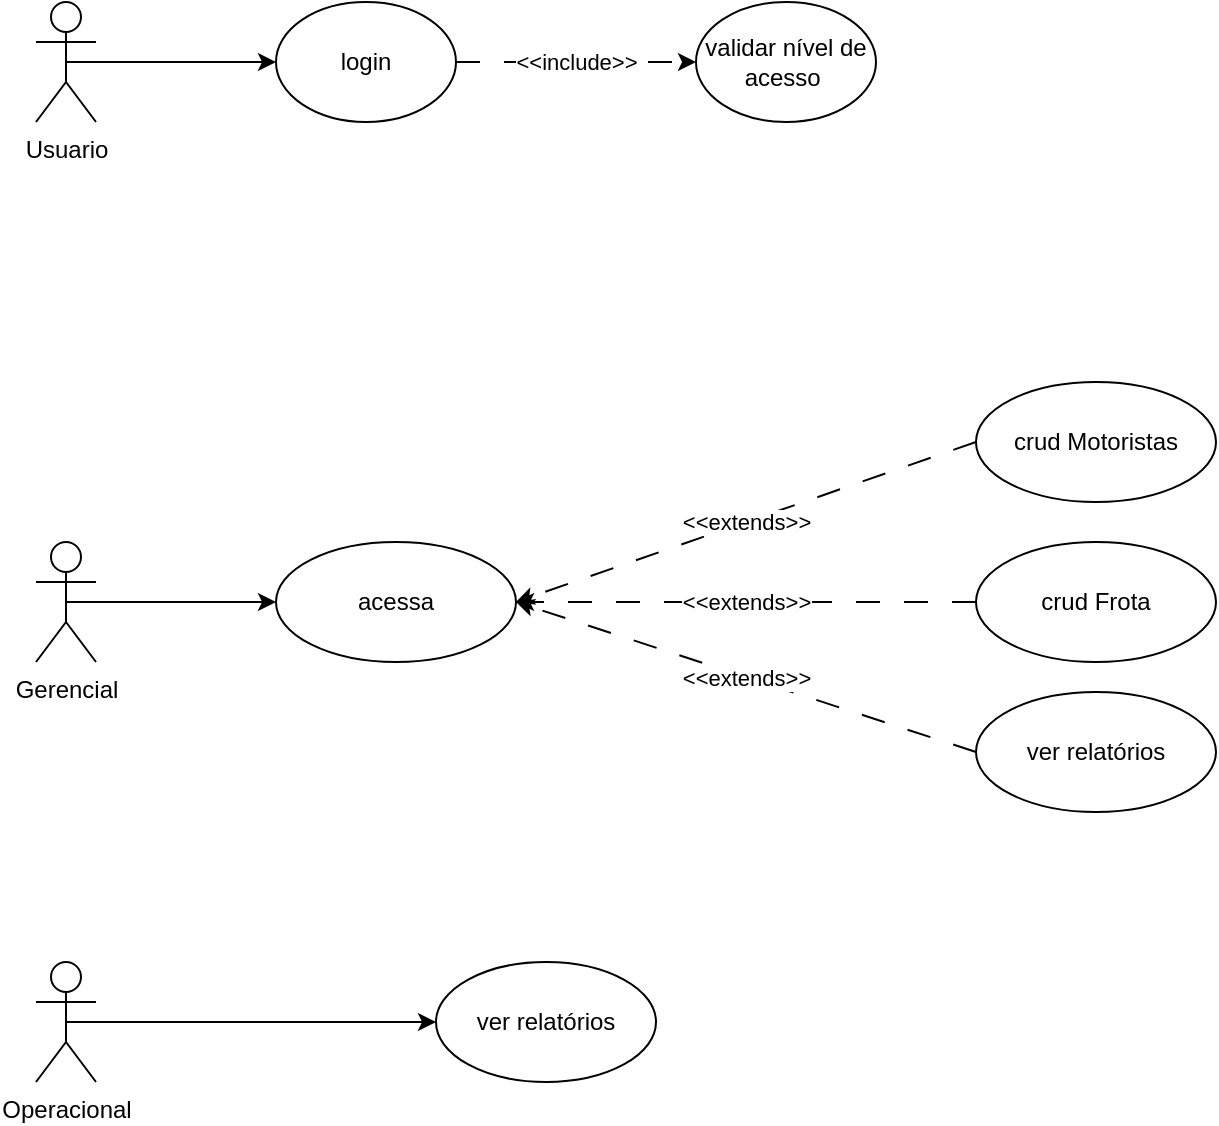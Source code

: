 <mxfile version="20.8.20" type="device"><diagram id="_b2aS51BppjVqBwr8Z1S" name="Página-1"><mxGraphModel dx="2390" dy="1327" grid="1" gridSize="10" guides="1" tooltips="1" connect="1" arrows="1" fold="1" page="1" pageScale="1" pageWidth="827" pageHeight="1169" math="0" shadow="0"><root><mxCell id="0"/><mxCell id="1" parent="0"/><mxCell id="RRIhrT7h4oRAPHZsKovf-1" value="Usuario" style="shape=umlActor;verticalLabelPosition=bottom;verticalAlign=top;html=1;outlineConnect=0;" parent="1" vertex="1"><mxGeometry x="60" y="150" width="30" height="60" as="geometry"/></mxCell><mxCell id="RRIhrT7h4oRAPHZsKovf-4" value="" style="endArrow=classic;html=1;rounded=0;exitX=0.5;exitY=0.5;exitDx=0;exitDy=0;exitPerimeter=0;entryX=0;entryY=0.5;entryDx=0;entryDy=0;" parent="1" source="RRIhrT7h4oRAPHZsKovf-1" target="RRIhrT7h4oRAPHZsKovf-21" edge="1"><mxGeometry width="50" height="50" relative="1" as="geometry"><mxPoint x="140" y="310" as="sourcePoint"/><mxPoint x="180" y="180" as="targetPoint"/></mxGeometry></mxCell><mxCell id="RRIhrT7h4oRAPHZsKovf-21" value="login" style="ellipse;whiteSpace=wrap;html=1;" parent="1" vertex="1"><mxGeometry x="180" y="150" width="90" height="60" as="geometry"/></mxCell><mxCell id="QT1ZhsxaookqSW05U0Gr-1" value="validar nível de acesso&amp;nbsp;" style="ellipse;whiteSpace=wrap;html=1;" vertex="1" parent="1"><mxGeometry x="390" y="150" width="90" height="60" as="geometry"/></mxCell><mxCell id="QT1ZhsxaookqSW05U0Gr-2" value="" style="endArrow=classic;html=1;rounded=0;dashed=1;dashPattern=12 12;exitX=1;exitY=0.5;exitDx=0;exitDy=0;entryX=0;entryY=0.5;entryDx=0;entryDy=0;" edge="1" parent="1" source="RRIhrT7h4oRAPHZsKovf-21" target="QT1ZhsxaookqSW05U0Gr-1"><mxGeometry relative="1" as="geometry"><mxPoint x="360" y="410" as="sourcePoint"/><mxPoint x="320" y="180" as="targetPoint"/></mxGeometry></mxCell><mxCell id="QT1ZhsxaookqSW05U0Gr-3" value="&amp;lt;&amp;lt;include&amp;gt;&amp;gt;" style="edgeLabel;resizable=0;html=1;align=center;verticalAlign=middle;" connectable="0" vertex="1" parent="QT1ZhsxaookqSW05U0Gr-2"><mxGeometry relative="1" as="geometry"/></mxCell><mxCell id="QT1ZhsxaookqSW05U0Gr-8" value="Gerencial" style="shape=umlActor;verticalLabelPosition=bottom;verticalAlign=top;html=1;outlineConnect=0;" vertex="1" parent="1"><mxGeometry x="60" y="420" width="30" height="60" as="geometry"/></mxCell><mxCell id="QT1ZhsxaookqSW05U0Gr-23" value="Operacional" style="shape=umlActor;verticalLabelPosition=bottom;verticalAlign=top;html=1;outlineConnect=0;" vertex="1" parent="1"><mxGeometry x="60" y="630" width="30" height="60" as="geometry"/></mxCell><mxCell id="QT1ZhsxaookqSW05U0Gr-24" value="" style="endArrow=classic;html=1;rounded=0;exitX=0.5;exitY=0.5;exitDx=0;exitDy=0;exitPerimeter=0;entryX=0;entryY=0.5;entryDx=0;entryDy=0;" edge="1" parent="1" source="QT1ZhsxaookqSW05U0Gr-23" target="QT1ZhsxaookqSW05U0Gr-32"><mxGeometry width="50" height="50" relative="1" as="geometry"><mxPoint x="157" y="790" as="sourcePoint"/><mxPoint x="200" y="660" as="targetPoint"/></mxGeometry></mxCell><mxCell id="QT1ZhsxaookqSW05U0Gr-32" value="ver relatórios" style="ellipse;whiteSpace=wrap;html=1;" vertex="1" parent="1"><mxGeometry x="260" y="630" width="110" height="60" as="geometry"/></mxCell><mxCell id="QT1ZhsxaookqSW05U0Gr-41" value="crud Motoristas" style="ellipse;whiteSpace=wrap;html=1;" vertex="1" parent="1"><mxGeometry x="530" y="340" width="120" height="60" as="geometry"/></mxCell><mxCell id="QT1ZhsxaookqSW05U0Gr-44" value="crud Frota" style="ellipse;whiteSpace=wrap;html=1;" vertex="1" parent="1"><mxGeometry x="530" y="420" width="120" height="60" as="geometry"/></mxCell><mxCell id="QT1ZhsxaookqSW05U0Gr-59" value="ver relatórios" style="ellipse;whiteSpace=wrap;html=1;" vertex="1" parent="1"><mxGeometry x="530" y="495" width="120" height="60" as="geometry"/></mxCell><mxCell id="QT1ZhsxaookqSW05U0Gr-67" value="" style="endArrow=classic;html=1;rounded=0;exitX=0.5;exitY=0.5;exitDx=0;exitDy=0;exitPerimeter=0;entryX=0;entryY=0.5;entryDx=0;entryDy=0;" edge="1" parent="1" source="QT1ZhsxaookqSW05U0Gr-8" target="QT1ZhsxaookqSW05U0Gr-68"><mxGeometry width="50" height="50" relative="1" as="geometry"><mxPoint x="120" y="460" as="sourcePoint"/><mxPoint x="220" y="450" as="targetPoint"/></mxGeometry></mxCell><mxCell id="QT1ZhsxaookqSW05U0Gr-68" value="acessa" style="ellipse;whiteSpace=wrap;html=1;" vertex="1" parent="1"><mxGeometry x="180" y="420" width="120" height="60" as="geometry"/></mxCell><mxCell id="QT1ZhsxaookqSW05U0Gr-72" value="" style="endArrow=classic;html=1;rounded=0;dashed=1;dashPattern=12 12;exitX=0;exitY=0.5;exitDx=0;exitDy=0;entryX=1;entryY=0.5;entryDx=0;entryDy=0;" edge="1" parent="1" source="QT1ZhsxaookqSW05U0Gr-41" target="QT1ZhsxaookqSW05U0Gr-68"><mxGeometry relative="1" as="geometry"><mxPoint x="430" y="430" as="sourcePoint"/><mxPoint x="380" y="360" as="targetPoint"/></mxGeometry></mxCell><mxCell id="QT1ZhsxaookqSW05U0Gr-73" value="&amp;lt;&amp;lt;extends&amp;gt;&amp;gt;" style="edgeLabel;resizable=0;html=1;align=center;verticalAlign=middle;" connectable="0" vertex="1" parent="QT1ZhsxaookqSW05U0Gr-72"><mxGeometry relative="1" as="geometry"/></mxCell><mxCell id="QT1ZhsxaookqSW05U0Gr-74" value="" style="endArrow=classic;html=1;rounded=0;dashed=1;dashPattern=12 12;exitX=0;exitY=0.5;exitDx=0;exitDy=0;entryX=1;entryY=0.5;entryDx=0;entryDy=0;" edge="1" parent="1" source="QT1ZhsxaookqSW05U0Gr-44" target="QT1ZhsxaookqSW05U0Gr-68"><mxGeometry relative="1" as="geometry"><mxPoint x="520" y="460" as="sourcePoint"/><mxPoint x="500" y="430" as="targetPoint"/></mxGeometry></mxCell><mxCell id="QT1ZhsxaookqSW05U0Gr-75" value="&amp;lt;&amp;lt;extends&amp;gt;&amp;gt;" style="edgeLabel;resizable=0;html=1;align=center;verticalAlign=middle;" connectable="0" vertex="1" parent="QT1ZhsxaookqSW05U0Gr-74"><mxGeometry relative="1" as="geometry"/></mxCell><mxCell id="QT1ZhsxaookqSW05U0Gr-76" value="" style="endArrow=classic;html=1;rounded=0;dashed=1;dashPattern=12 12;entryX=1;entryY=0.5;entryDx=0;entryDy=0;exitX=0;exitY=0.5;exitDx=0;exitDy=0;" edge="1" parent="1" source="QT1ZhsxaookqSW05U0Gr-59" target="QT1ZhsxaookqSW05U0Gr-68"><mxGeometry relative="1" as="geometry"><mxPoint x="320" y="480" as="sourcePoint"/><mxPoint x="350" y="520" as="targetPoint"/></mxGeometry></mxCell><mxCell id="QT1ZhsxaookqSW05U0Gr-77" value="&amp;lt;&amp;lt;extends&amp;gt;&amp;gt;" style="edgeLabel;resizable=0;html=1;align=center;verticalAlign=middle;" connectable="0" vertex="1" parent="QT1ZhsxaookqSW05U0Gr-76"><mxGeometry relative="1" as="geometry"/></mxCell></root></mxGraphModel></diagram></mxfile>